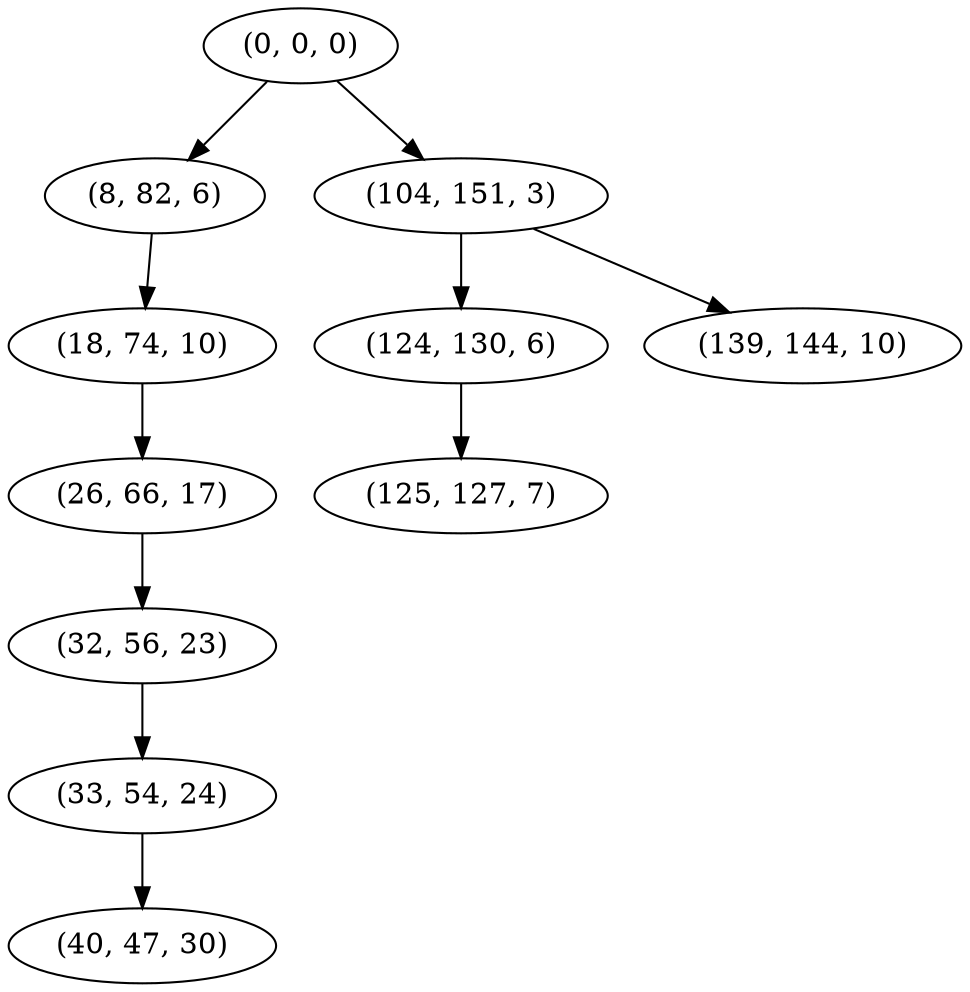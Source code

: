 digraph tree {
    "(0, 0, 0)";
    "(8, 82, 6)";
    "(18, 74, 10)";
    "(26, 66, 17)";
    "(32, 56, 23)";
    "(33, 54, 24)";
    "(40, 47, 30)";
    "(104, 151, 3)";
    "(124, 130, 6)";
    "(125, 127, 7)";
    "(139, 144, 10)";
    "(0, 0, 0)" -> "(8, 82, 6)";
    "(0, 0, 0)" -> "(104, 151, 3)";
    "(8, 82, 6)" -> "(18, 74, 10)";
    "(18, 74, 10)" -> "(26, 66, 17)";
    "(26, 66, 17)" -> "(32, 56, 23)";
    "(32, 56, 23)" -> "(33, 54, 24)";
    "(33, 54, 24)" -> "(40, 47, 30)";
    "(104, 151, 3)" -> "(124, 130, 6)";
    "(104, 151, 3)" -> "(139, 144, 10)";
    "(124, 130, 6)" -> "(125, 127, 7)";
}

